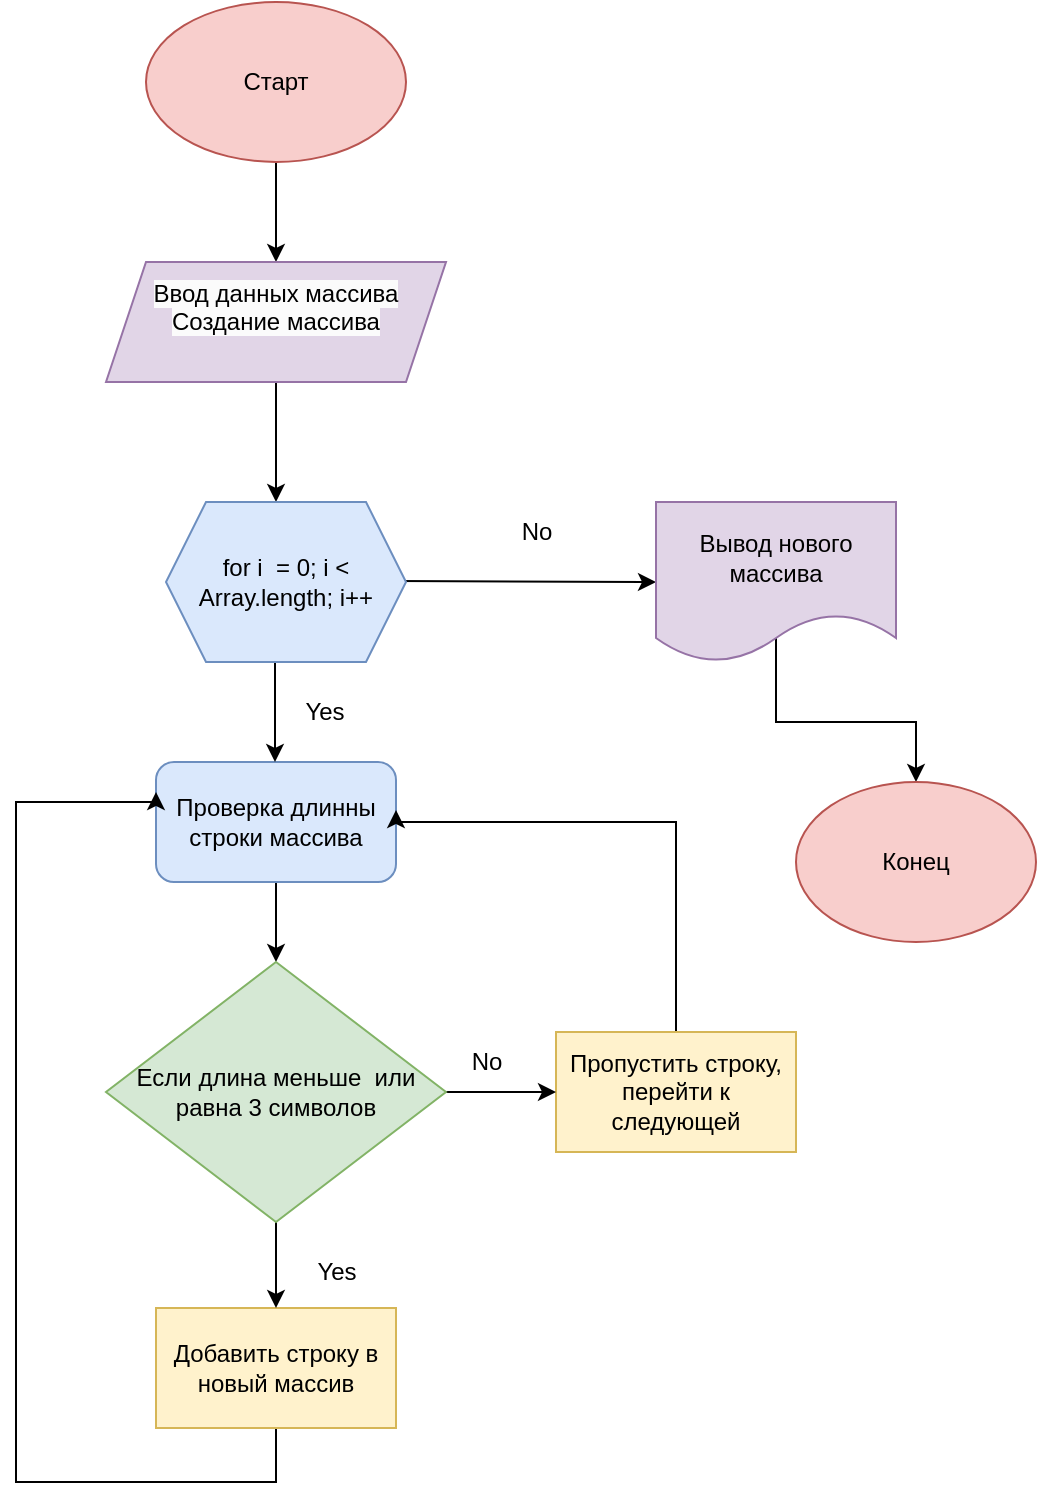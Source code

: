 <mxfile version="21.6.6" type="github">
  <diagram name="Страница 1" id="ZYvD4t7o0x9wYRXr_OfN">
    <mxGraphModel dx="1386" dy="817" grid="1" gridSize="10" guides="1" tooltips="1" connect="1" arrows="1" fold="1" page="1" pageScale="1" pageWidth="827" pageHeight="1169" math="0" shadow="0">
      <root>
        <mxCell id="0" />
        <mxCell id="1" parent="0" />
        <mxCell id="rcI602aOCkQVJoyDW4Ul-23" style="edgeStyle=orthogonalEdgeStyle;rounded=0;orthogonalLoop=1;jettySize=auto;html=1;entryX=0.5;entryY=0;entryDx=0;entryDy=0;" edge="1" parent="1" source="rcI602aOCkQVJoyDW4Ul-1">
          <mxGeometry relative="1" as="geometry">
            <mxPoint x="390" y="140" as="targetPoint" />
          </mxGeometry>
        </mxCell>
        <mxCell id="rcI602aOCkQVJoyDW4Ul-1" value="Старт" style="ellipse;whiteSpace=wrap;html=1;fillColor=#f8cecc;strokeColor=#b85450;" vertex="1" parent="1">
          <mxGeometry x="325" y="10" width="130" height="80" as="geometry" />
        </mxCell>
        <mxCell id="rcI602aOCkQVJoyDW4Ul-24" style="edgeStyle=orthogonalEdgeStyle;rounded=0;orthogonalLoop=1;jettySize=auto;html=1;exitX=0.5;exitY=1;exitDx=0;exitDy=0;" edge="1" parent="1">
          <mxGeometry relative="1" as="geometry">
            <mxPoint x="390" y="200" as="sourcePoint" />
            <mxPoint x="390" y="260" as="targetPoint" />
          </mxGeometry>
        </mxCell>
        <mxCell id="rcI602aOCkQVJoyDW4Ul-28" style="edgeStyle=orthogonalEdgeStyle;rounded=0;orthogonalLoop=1;jettySize=auto;html=1;exitX=0.5;exitY=1;exitDx=0;exitDy=0;entryX=0.5;entryY=0;entryDx=0;entryDy=0;" edge="1" parent="1" source="rcI602aOCkQVJoyDW4Ul-8" target="rcI602aOCkQVJoyDW4Ul-27">
          <mxGeometry relative="1" as="geometry" />
        </mxCell>
        <mxCell id="rcI602aOCkQVJoyDW4Ul-8" value="Проверка длинны строки массива" style="rounded=1;whiteSpace=wrap;html=1;fillColor=#dae8fc;strokeColor=#6c8ebf;" vertex="1" parent="1">
          <mxGeometry x="330" y="390" width="120" height="60" as="geometry" />
        </mxCell>
        <mxCell id="rcI602aOCkQVJoyDW4Ul-35" style="edgeStyle=orthogonalEdgeStyle;rounded=0;orthogonalLoop=1;jettySize=auto;html=1;entryX=0;entryY=0.25;entryDx=0;entryDy=0;" edge="1" parent="1" source="rcI602aOCkQVJoyDW4Ul-13" target="rcI602aOCkQVJoyDW4Ul-8">
          <mxGeometry relative="1" as="geometry">
            <Array as="points">
              <mxPoint x="260" y="750" />
              <mxPoint x="260" y="410" />
              <mxPoint x="330" y="410" />
            </Array>
          </mxGeometry>
        </mxCell>
        <mxCell id="rcI602aOCkQVJoyDW4Ul-13" value="Добавить строку в новый массив" style="rounded=0;whiteSpace=wrap;html=1;fillColor=#fff2cc;strokeColor=#d6b656;" vertex="1" parent="1">
          <mxGeometry x="330" y="663" width="120" height="60" as="geometry" />
        </mxCell>
        <mxCell id="rcI602aOCkQVJoyDW4Ul-34" style="edgeStyle=orthogonalEdgeStyle;rounded=0;orthogonalLoop=1;jettySize=auto;html=1;entryX=1;entryY=0.4;entryDx=0;entryDy=0;entryPerimeter=0;" edge="1" parent="1" source="rcI602aOCkQVJoyDW4Ul-15" target="rcI602aOCkQVJoyDW4Ul-8">
          <mxGeometry relative="1" as="geometry">
            <Array as="points">
              <mxPoint x="590" y="420" />
              <mxPoint x="450" y="420" />
            </Array>
          </mxGeometry>
        </mxCell>
        <mxCell id="rcI602aOCkQVJoyDW4Ul-15" value="Пропустить строку, перейти к следующей" style="rounded=0;whiteSpace=wrap;html=1;fillColor=#fff2cc;strokeColor=#d6b656;" vertex="1" parent="1">
          <mxGeometry x="530" y="525" width="120" height="60" as="geometry" />
        </mxCell>
        <mxCell id="rcI602aOCkQVJoyDW4Ul-25" style="edgeStyle=orthogonalEdgeStyle;rounded=0;orthogonalLoop=1;jettySize=auto;html=1;" edge="1" parent="1">
          <mxGeometry relative="1" as="geometry">
            <mxPoint x="389.5" y="390" as="targetPoint" />
            <mxPoint x="389.5" y="340" as="sourcePoint" />
          </mxGeometry>
        </mxCell>
        <mxCell id="rcI602aOCkQVJoyDW4Ul-37" style="edgeStyle=orthogonalEdgeStyle;rounded=0;orthogonalLoop=1;jettySize=auto;html=1;exitX=1;exitY=0.5;exitDx=0;exitDy=0;entryX=0;entryY=0.5;entryDx=0;entryDy=0;" edge="1" parent="1" target="rcI602aOCkQVJoyDW4Ul-38">
          <mxGeometry relative="1" as="geometry">
            <mxPoint x="610" y="299.5" as="targetPoint" />
            <mxPoint x="450" y="299.5" as="sourcePoint" />
          </mxGeometry>
        </mxCell>
        <mxCell id="rcI602aOCkQVJoyDW4Ul-29" style="edgeStyle=orthogonalEdgeStyle;rounded=0;orthogonalLoop=1;jettySize=auto;html=1;entryX=0.5;entryY=0;entryDx=0;entryDy=0;" edge="1" parent="1" source="rcI602aOCkQVJoyDW4Ul-27" target="rcI602aOCkQVJoyDW4Ul-13">
          <mxGeometry relative="1" as="geometry" />
        </mxCell>
        <mxCell id="rcI602aOCkQVJoyDW4Ul-30" style="edgeStyle=orthogonalEdgeStyle;rounded=0;orthogonalLoop=1;jettySize=auto;html=1;exitX=1;exitY=0.5;exitDx=0;exitDy=0;entryX=0;entryY=0.5;entryDx=0;entryDy=0;" edge="1" parent="1" source="rcI602aOCkQVJoyDW4Ul-27" target="rcI602aOCkQVJoyDW4Ul-15">
          <mxGeometry relative="1" as="geometry" />
        </mxCell>
        <mxCell id="rcI602aOCkQVJoyDW4Ul-27" value="Если длина меньше&amp;nbsp; или &lt;br&gt;равна 3 символов" style="rhombus;whiteSpace=wrap;html=1;fillColor=#d5e8d4;strokeColor=#82b366;" vertex="1" parent="1">
          <mxGeometry x="305" y="490" width="170" height="130" as="geometry" />
        </mxCell>
        <mxCell id="rcI602aOCkQVJoyDW4Ul-31" value="No" style="text;html=1;align=center;verticalAlign=middle;resizable=0;points=[];autosize=1;strokeColor=none;fillColor=none;" vertex="1" parent="1">
          <mxGeometry x="475" y="525" width="40" height="30" as="geometry" />
        </mxCell>
        <mxCell id="rcI602aOCkQVJoyDW4Ul-32" value="Yes" style="text;html=1;align=center;verticalAlign=middle;resizable=0;points=[];autosize=1;strokeColor=none;fillColor=none;" vertex="1" parent="1">
          <mxGeometry x="400" y="630" width="40" height="30" as="geometry" />
        </mxCell>
        <mxCell id="rcI602aOCkQVJoyDW4Ul-36" value="&#xa;&lt;span style=&quot;color: rgb(0, 0, 0); font-family: Helvetica; font-size: 12px; font-style: normal; font-variant-ligatures: normal; font-variant-caps: normal; font-weight: 400; letter-spacing: normal; orphans: 2; text-align: center; text-indent: 0px; text-transform: none; widows: 2; word-spacing: 0px; -webkit-text-stroke-width: 0px; background-color: rgb(251, 251, 251); text-decoration-thickness: initial; text-decoration-style: initial; text-decoration-color: initial; float: none; display: inline !important;&quot;&gt;Ввод данных массива&lt;/span&gt;&lt;br style=&quot;border-color: var(--border-color); color: rgb(0, 0, 0); font-family: Helvetica; font-size: 12px; font-style: normal; font-variant-ligatures: normal; font-variant-caps: normal; font-weight: 400; letter-spacing: normal; orphans: 2; text-align: center; text-indent: 0px; text-transform: none; widows: 2; word-spacing: 0px; -webkit-text-stroke-width: 0px; background-color: rgb(251, 251, 251); text-decoration-thickness: initial; text-decoration-style: initial; text-decoration-color: initial;&quot;&gt;&lt;span style=&quot;color: rgb(0, 0, 0); font-family: Helvetica; font-size: 12px; font-style: normal; font-variant-ligatures: normal; font-variant-caps: normal; font-weight: 400; letter-spacing: normal; orphans: 2; text-align: center; text-indent: 0px; text-transform: none; widows: 2; word-spacing: 0px; -webkit-text-stroke-width: 0px; background-color: rgb(251, 251, 251); text-decoration-thickness: initial; text-decoration-style: initial; text-decoration-color: initial; float: none; display: inline !important;&quot;&gt;Создание массива&lt;/span&gt;&#xa;&#xa;" style="shape=parallelogram;perimeter=parallelogramPerimeter;whiteSpace=wrap;html=1;fixedSize=1;fillColor=#e1d5e7;strokeColor=#9673a6;" vertex="1" parent="1">
          <mxGeometry x="305" y="140" width="170" height="60" as="geometry" />
        </mxCell>
        <mxCell id="rcI602aOCkQVJoyDW4Ul-39" style="edgeStyle=orthogonalEdgeStyle;rounded=0;orthogonalLoop=1;jettySize=auto;html=1;exitX=0.5;exitY=0.813;exitDx=0;exitDy=0;exitPerimeter=0;" edge="1" parent="1" source="rcI602aOCkQVJoyDW4Ul-38" target="rcI602aOCkQVJoyDW4Ul-40">
          <mxGeometry relative="1" as="geometry">
            <mxPoint x="710" y="420" as="targetPoint" />
            <Array as="points">
              <mxPoint x="640" y="370" />
              <mxPoint x="710" y="370" />
            </Array>
          </mxGeometry>
        </mxCell>
        <mxCell id="rcI602aOCkQVJoyDW4Ul-38" value="Вывод нового массива" style="shape=document;whiteSpace=wrap;html=1;boundedLbl=1;fillColor=#e1d5e7;strokeColor=#9673a6;" vertex="1" parent="1">
          <mxGeometry x="580" y="260" width="120" height="80" as="geometry" />
        </mxCell>
        <mxCell id="rcI602aOCkQVJoyDW4Ul-40" value="Конец" style="ellipse;whiteSpace=wrap;html=1;fillColor=#f8cecc;strokeColor=#b85450;" vertex="1" parent="1">
          <mxGeometry x="650" y="400" width="120" height="80" as="geometry" />
        </mxCell>
        <mxCell id="rcI602aOCkQVJoyDW4Ul-41" value="No" style="text;html=1;align=center;verticalAlign=middle;resizable=0;points=[];autosize=1;strokeColor=none;fillColor=none;" vertex="1" parent="1">
          <mxGeometry x="500" y="260" width="40" height="30" as="geometry" />
        </mxCell>
        <mxCell id="rcI602aOCkQVJoyDW4Ul-42" value="Yes" style="text;html=1;align=center;verticalAlign=middle;resizable=0;points=[];autosize=1;strokeColor=none;fillColor=none;" vertex="1" parent="1">
          <mxGeometry x="394" y="350" width="40" height="30" as="geometry" />
        </mxCell>
        <mxCell id="rcI602aOCkQVJoyDW4Ul-43" value="for i&amp;nbsp; = 0; i &amp;lt; Array.length; i++" style="shape=hexagon;perimeter=hexagonPerimeter2;whiteSpace=wrap;html=1;fixedSize=1;fillColor=#dae8fc;strokeColor=#6c8ebf;" vertex="1" parent="1">
          <mxGeometry x="335" y="260" width="120" height="80" as="geometry" />
        </mxCell>
      </root>
    </mxGraphModel>
  </diagram>
</mxfile>
